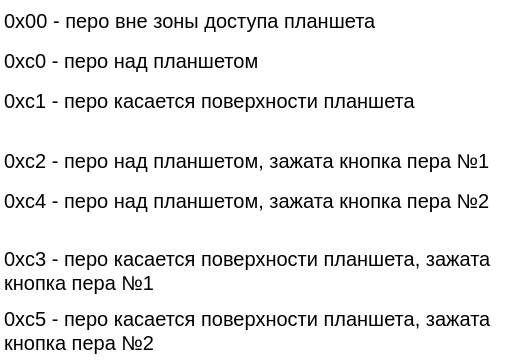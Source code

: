 <mxfile version="14.4.4" type="device"><diagram id="XSOg4aVne1S9FL0yv6CU" name="Page-1"><mxGraphModel dx="677" dy="383" grid="1" gridSize="10" guides="1" tooltips="1" connect="1" arrows="1" fold="1" page="1" pageScale="1" pageWidth="850" pageHeight="1100" math="0" shadow="0"><root><mxCell id="0"/><mxCell id="1" parent="0"/><mxCell id="3IPLtFmFiJxzaIjrk243-24" value="0x00 - перо вне зоны доступа планшета" style="text;html=1;strokeColor=none;fillColor=none;align=left;verticalAlign=middle;whiteSpace=wrap;rounded=0;fontFamily=Helvetica;fontSize=10;" vertex="1" parent="1"><mxGeometry x="40" y="50" width="220" height="20" as="geometry"/></mxCell><mxCell id="3IPLtFmFiJxzaIjrk243-25" value="&lt;font face=&quot;Helvetica&quot;&gt;0xс0 - перо над планшетом&lt;/font&gt;" style="text;html=1;strokeColor=none;fillColor=none;align=left;verticalAlign=middle;whiteSpace=wrap;rounded=0;fontFamily=Helvetica;fontSize=10;" vertex="1" parent="1"><mxGeometry x="40" y="70" width="220" height="20" as="geometry"/></mxCell><mxCell id="3IPLtFmFiJxzaIjrk243-27" value="&lt;font face=&quot;Helvetica&quot;&gt;0xс1 - перо касается поверхности планшета&lt;br&gt;&lt;/font&gt;" style="text;html=1;strokeColor=none;fillColor=none;align=left;verticalAlign=middle;whiteSpace=wrap;rounded=0;fontFamily=Helvetica;fontSize=10;" vertex="1" parent="1"><mxGeometry x="40" y="90" width="220" height="20" as="geometry"/></mxCell><mxCell id="3IPLtFmFiJxzaIjrk243-29" value="&lt;font face=&quot;Helvetica&quot;&gt;0xс2 - перо над планшетом, зажата кнопка пера №1 &lt;br&gt;&lt;/font&gt;" style="text;html=1;strokeColor=none;fillColor=none;align=left;verticalAlign=middle;whiteSpace=wrap;rounded=0;fontFamily=Helvetica;fontSize=10;" vertex="1" parent="1"><mxGeometry x="40" y="120" width="260" height="20" as="geometry"/></mxCell><mxCell id="3IPLtFmFiJxzaIjrk243-30" value="&lt;font face=&quot;Helvetica&quot;&gt;0xс4 - &lt;/font&gt;&lt;font face=&quot;Helvetica&quot;&gt;&lt;font face=&quot;Helvetica&quot;&gt;перо над планшетом, зажата кнопка пера №2 &lt;/font&gt;&lt;/font&gt;" style="text;html=1;strokeColor=none;fillColor=none;align=left;verticalAlign=middle;whiteSpace=wrap;rounded=0;fontFamily=Helvetica;fontSize=10;" vertex="1" parent="1"><mxGeometry x="40" y="140" width="260" height="20" as="geometry"/></mxCell><mxCell id="3IPLtFmFiJxzaIjrk243-31" value="&lt;div&gt;&lt;font face=&quot;Helvetica&quot;&gt;0xс3 - &lt;/font&gt;&lt;font face=&quot;Helvetica&quot;&gt;&lt;font face=&quot;Helvetica&quot;&gt;перо касается поверхности планшета, зажата кнопка пера №1&lt;/font&gt;&lt;/font&gt;&lt;/div&gt;" style="text;html=1;strokeColor=none;fillColor=none;align=left;verticalAlign=middle;whiteSpace=wrap;rounded=0;fontFamily=Helvetica;fontSize=10;" vertex="1" parent="1"><mxGeometry x="40" y="170" width="260" height="30" as="geometry"/></mxCell><mxCell id="3IPLtFmFiJxzaIjrk243-32" value="&lt;font face=&quot;Helvetica&quot;&gt;0xс5 - &lt;/font&gt;&lt;font face=&quot;Helvetica&quot;&gt;&lt;font face=&quot;Helvetica&quot;&gt;перо касается поверхности планшета, зажата кнопка пера №2&lt;br&gt;&lt;/font&gt;&lt;/font&gt;" style="text;html=1;strokeColor=none;fillColor=none;align=left;verticalAlign=middle;whiteSpace=wrap;rounded=0;fontFamily=Helvetica;fontSize=10;" vertex="1" parent="1"><mxGeometry x="40" y="200" width="260" height="30" as="geometry"/></mxCell></root></mxGraphModel></diagram></mxfile>